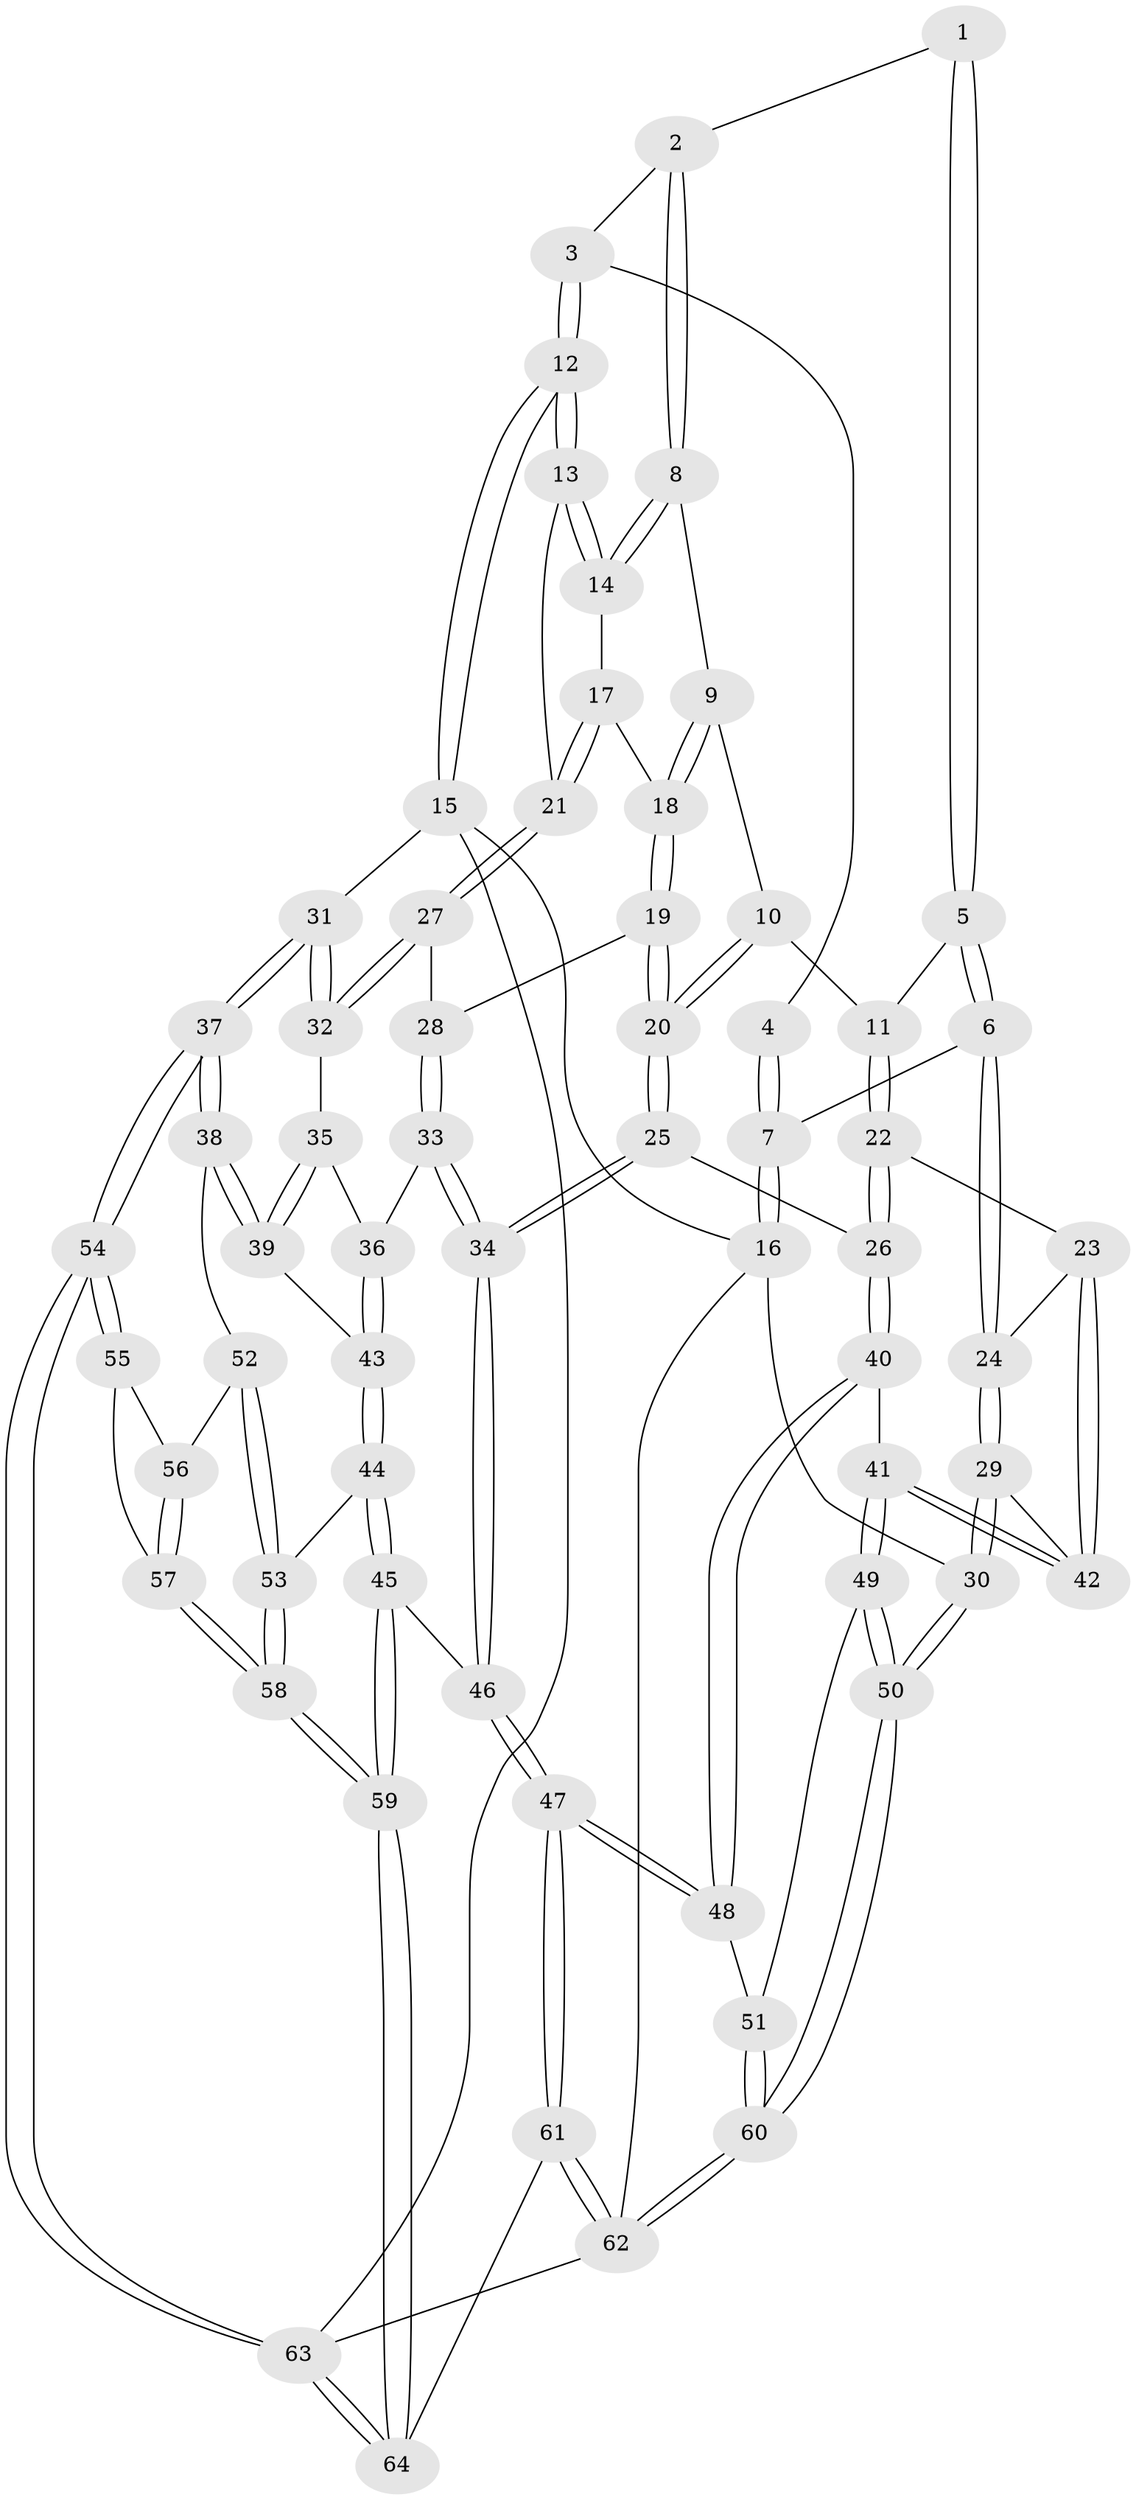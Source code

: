 // coarse degree distribution, {4: 0.4, 5: 0.2, 3: 0.25, 6: 0.05, 2: 0.05, 7: 0.05}
// Generated by graph-tools (version 1.1) at 2025/38/03/04/25 23:38:22]
// undirected, 64 vertices, 157 edges
graph export_dot {
  node [color=gray90,style=filled];
  1 [pos="+0.14801700453838187+0"];
  2 [pos="+0.44964216162567217+0.15330556181699717"];
  3 [pos="+0.9087981777592588+0"];
  4 [pos="+0.13147137636705558+0"];
  5 [pos="+0.2004880553789131+0.33673455825292725"];
  6 [pos="+0.1256010821946117+0.3799476944920507"];
  7 [pos="+0+0"];
  8 [pos="+0.453988271790967+0.18096282451221413"];
  9 [pos="+0.4418741388436505+0.21855350001219337"];
  10 [pos="+0.33037509317859143+0.3471431494758504"];
  11 [pos="+0.28141423861209974+0.3605852068318313"];
  12 [pos="+1+0"];
  13 [pos="+1+0.03895830744764215"];
  14 [pos="+0.6970040771253107+0.26034238729056064"];
  15 [pos="+1+0"];
  16 [pos="+0+0"];
  17 [pos="+0.6118414249821038+0.3852888907838801"];
  18 [pos="+0.590220653887714+0.4086664647530665"];
  19 [pos="+0.5668747251641569+0.4709582154469821"];
  20 [pos="+0.5472558860246312+0.4821570228637505"];
  21 [pos="+0.8598856862897003+0.4560785434554164"];
  22 [pos="+0.32366661761307286+0.5820419084977818"];
  23 [pos="+0.31313563382042175+0.5864573976367439"];
  24 [pos="+0.0010750305304750634+0.4929878780490912"];
  25 [pos="+0.4749301695849832+0.6095048584252616"];
  26 [pos="+0.40347856946374494+0.6123552793249922"];
  27 [pos="+0.8309589140240331+0.5295749528554868"];
  28 [pos="+0.6391475394958827+0.5069153351374515"];
  29 [pos="+0+0.518743083342807"];
  30 [pos="+0+0.544333111543575"];
  31 [pos="+1+0.7209931436933195"];
  32 [pos="+0.8326019948090444+0.5369998837780058"];
  33 [pos="+0.6844451451412477+0.6732044252274557"];
  34 [pos="+0.5743078899151987+0.783841939540967"];
  35 [pos="+0.8250869565116722+0.5696812440713771"];
  36 [pos="+0.7529085554699886+0.6517620861978305"];
  37 [pos="+1+0.7438651064270545"];
  38 [pos="+0.897853785752514+0.7315018137396068"];
  39 [pos="+0.8947267624110347+0.7288825456929598"];
  40 [pos="+0.35269176148501963+0.7250547870396717"];
  41 [pos="+0.22342655251587534+0.6975772447751826"];
  42 [pos="+0.2246453895642283+0.6796720333778947"];
  43 [pos="+0.7892313284020323+0.7360177595888643"];
  44 [pos="+0.7417938616518971+0.816021235572424"];
  45 [pos="+0.6146728759938187+0.8182419550608888"];
  46 [pos="+0.5751670891327741+0.7986708714648681"];
  47 [pos="+0.4912188858639885+0.8788675357297809"];
  48 [pos="+0.3312125466878924+0.8275299222747348"];
  49 [pos="+0.2216986751671127+0.7057978986494577"];
  50 [pos="+0+0.914078943256095"];
  51 [pos="+0.2826953576799012+0.8369695345979508"];
  52 [pos="+0.8523677811841828+0.8319532394539474"];
  53 [pos="+0.8060229557870191+0.8520079147347202"];
  54 [pos="+1+0.810347305041759"];
  55 [pos="+0.9837303676171905+0.8680453078583619"];
  56 [pos="+0.8725742926374053+0.8434828229010597"];
  57 [pos="+0.9011203218124281+0.9309648740252913"];
  58 [pos="+0.8205553276424962+1"];
  59 [pos="+0.8029987307804+1"];
  60 [pos="+0+1"];
  61 [pos="+0.436712782701001+1"];
  62 [pos="+0+1"];
  63 [pos="+1+1"];
  64 [pos="+0.8171060334827962+1"];
  1 -- 2;
  1 -- 5;
  1 -- 5;
  2 -- 3;
  2 -- 8;
  2 -- 8;
  3 -- 4;
  3 -- 12;
  3 -- 12;
  4 -- 7;
  4 -- 7;
  5 -- 6;
  5 -- 6;
  5 -- 11;
  6 -- 7;
  6 -- 24;
  6 -- 24;
  7 -- 16;
  7 -- 16;
  8 -- 9;
  8 -- 14;
  8 -- 14;
  9 -- 10;
  9 -- 18;
  9 -- 18;
  10 -- 11;
  10 -- 20;
  10 -- 20;
  11 -- 22;
  11 -- 22;
  12 -- 13;
  12 -- 13;
  12 -- 15;
  12 -- 15;
  13 -- 14;
  13 -- 14;
  13 -- 21;
  14 -- 17;
  15 -- 16;
  15 -- 31;
  15 -- 63;
  16 -- 30;
  16 -- 62;
  17 -- 18;
  17 -- 21;
  17 -- 21;
  18 -- 19;
  18 -- 19;
  19 -- 20;
  19 -- 20;
  19 -- 28;
  20 -- 25;
  20 -- 25;
  21 -- 27;
  21 -- 27;
  22 -- 23;
  22 -- 26;
  22 -- 26;
  23 -- 24;
  23 -- 42;
  23 -- 42;
  24 -- 29;
  24 -- 29;
  25 -- 26;
  25 -- 34;
  25 -- 34;
  26 -- 40;
  26 -- 40;
  27 -- 28;
  27 -- 32;
  27 -- 32;
  28 -- 33;
  28 -- 33;
  29 -- 30;
  29 -- 30;
  29 -- 42;
  30 -- 50;
  30 -- 50;
  31 -- 32;
  31 -- 32;
  31 -- 37;
  31 -- 37;
  32 -- 35;
  33 -- 34;
  33 -- 34;
  33 -- 36;
  34 -- 46;
  34 -- 46;
  35 -- 36;
  35 -- 39;
  35 -- 39;
  36 -- 43;
  36 -- 43;
  37 -- 38;
  37 -- 38;
  37 -- 54;
  37 -- 54;
  38 -- 39;
  38 -- 39;
  38 -- 52;
  39 -- 43;
  40 -- 41;
  40 -- 48;
  40 -- 48;
  41 -- 42;
  41 -- 42;
  41 -- 49;
  41 -- 49;
  43 -- 44;
  43 -- 44;
  44 -- 45;
  44 -- 45;
  44 -- 53;
  45 -- 46;
  45 -- 59;
  45 -- 59;
  46 -- 47;
  46 -- 47;
  47 -- 48;
  47 -- 48;
  47 -- 61;
  47 -- 61;
  48 -- 51;
  49 -- 50;
  49 -- 50;
  49 -- 51;
  50 -- 60;
  50 -- 60;
  51 -- 60;
  51 -- 60;
  52 -- 53;
  52 -- 53;
  52 -- 56;
  53 -- 58;
  53 -- 58;
  54 -- 55;
  54 -- 55;
  54 -- 63;
  54 -- 63;
  55 -- 56;
  55 -- 57;
  56 -- 57;
  56 -- 57;
  57 -- 58;
  57 -- 58;
  58 -- 59;
  58 -- 59;
  59 -- 64;
  59 -- 64;
  60 -- 62;
  60 -- 62;
  61 -- 62;
  61 -- 62;
  61 -- 64;
  62 -- 63;
  63 -- 64;
  63 -- 64;
}
